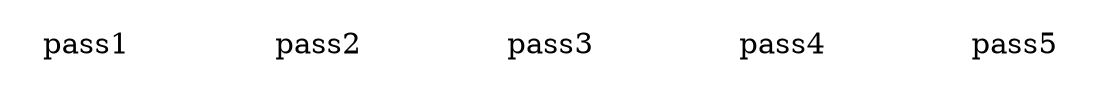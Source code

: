 graph {
  rankdir = "LR";
  bgcolor=transparent;
  node[color=white style="filled,solid"];
  edge[color=white fontcolor=white];

  pass1 -- pass2;
  pass2 -- pass3;
  pass3 -- pass4;
  pass4 -- pass5;
}
